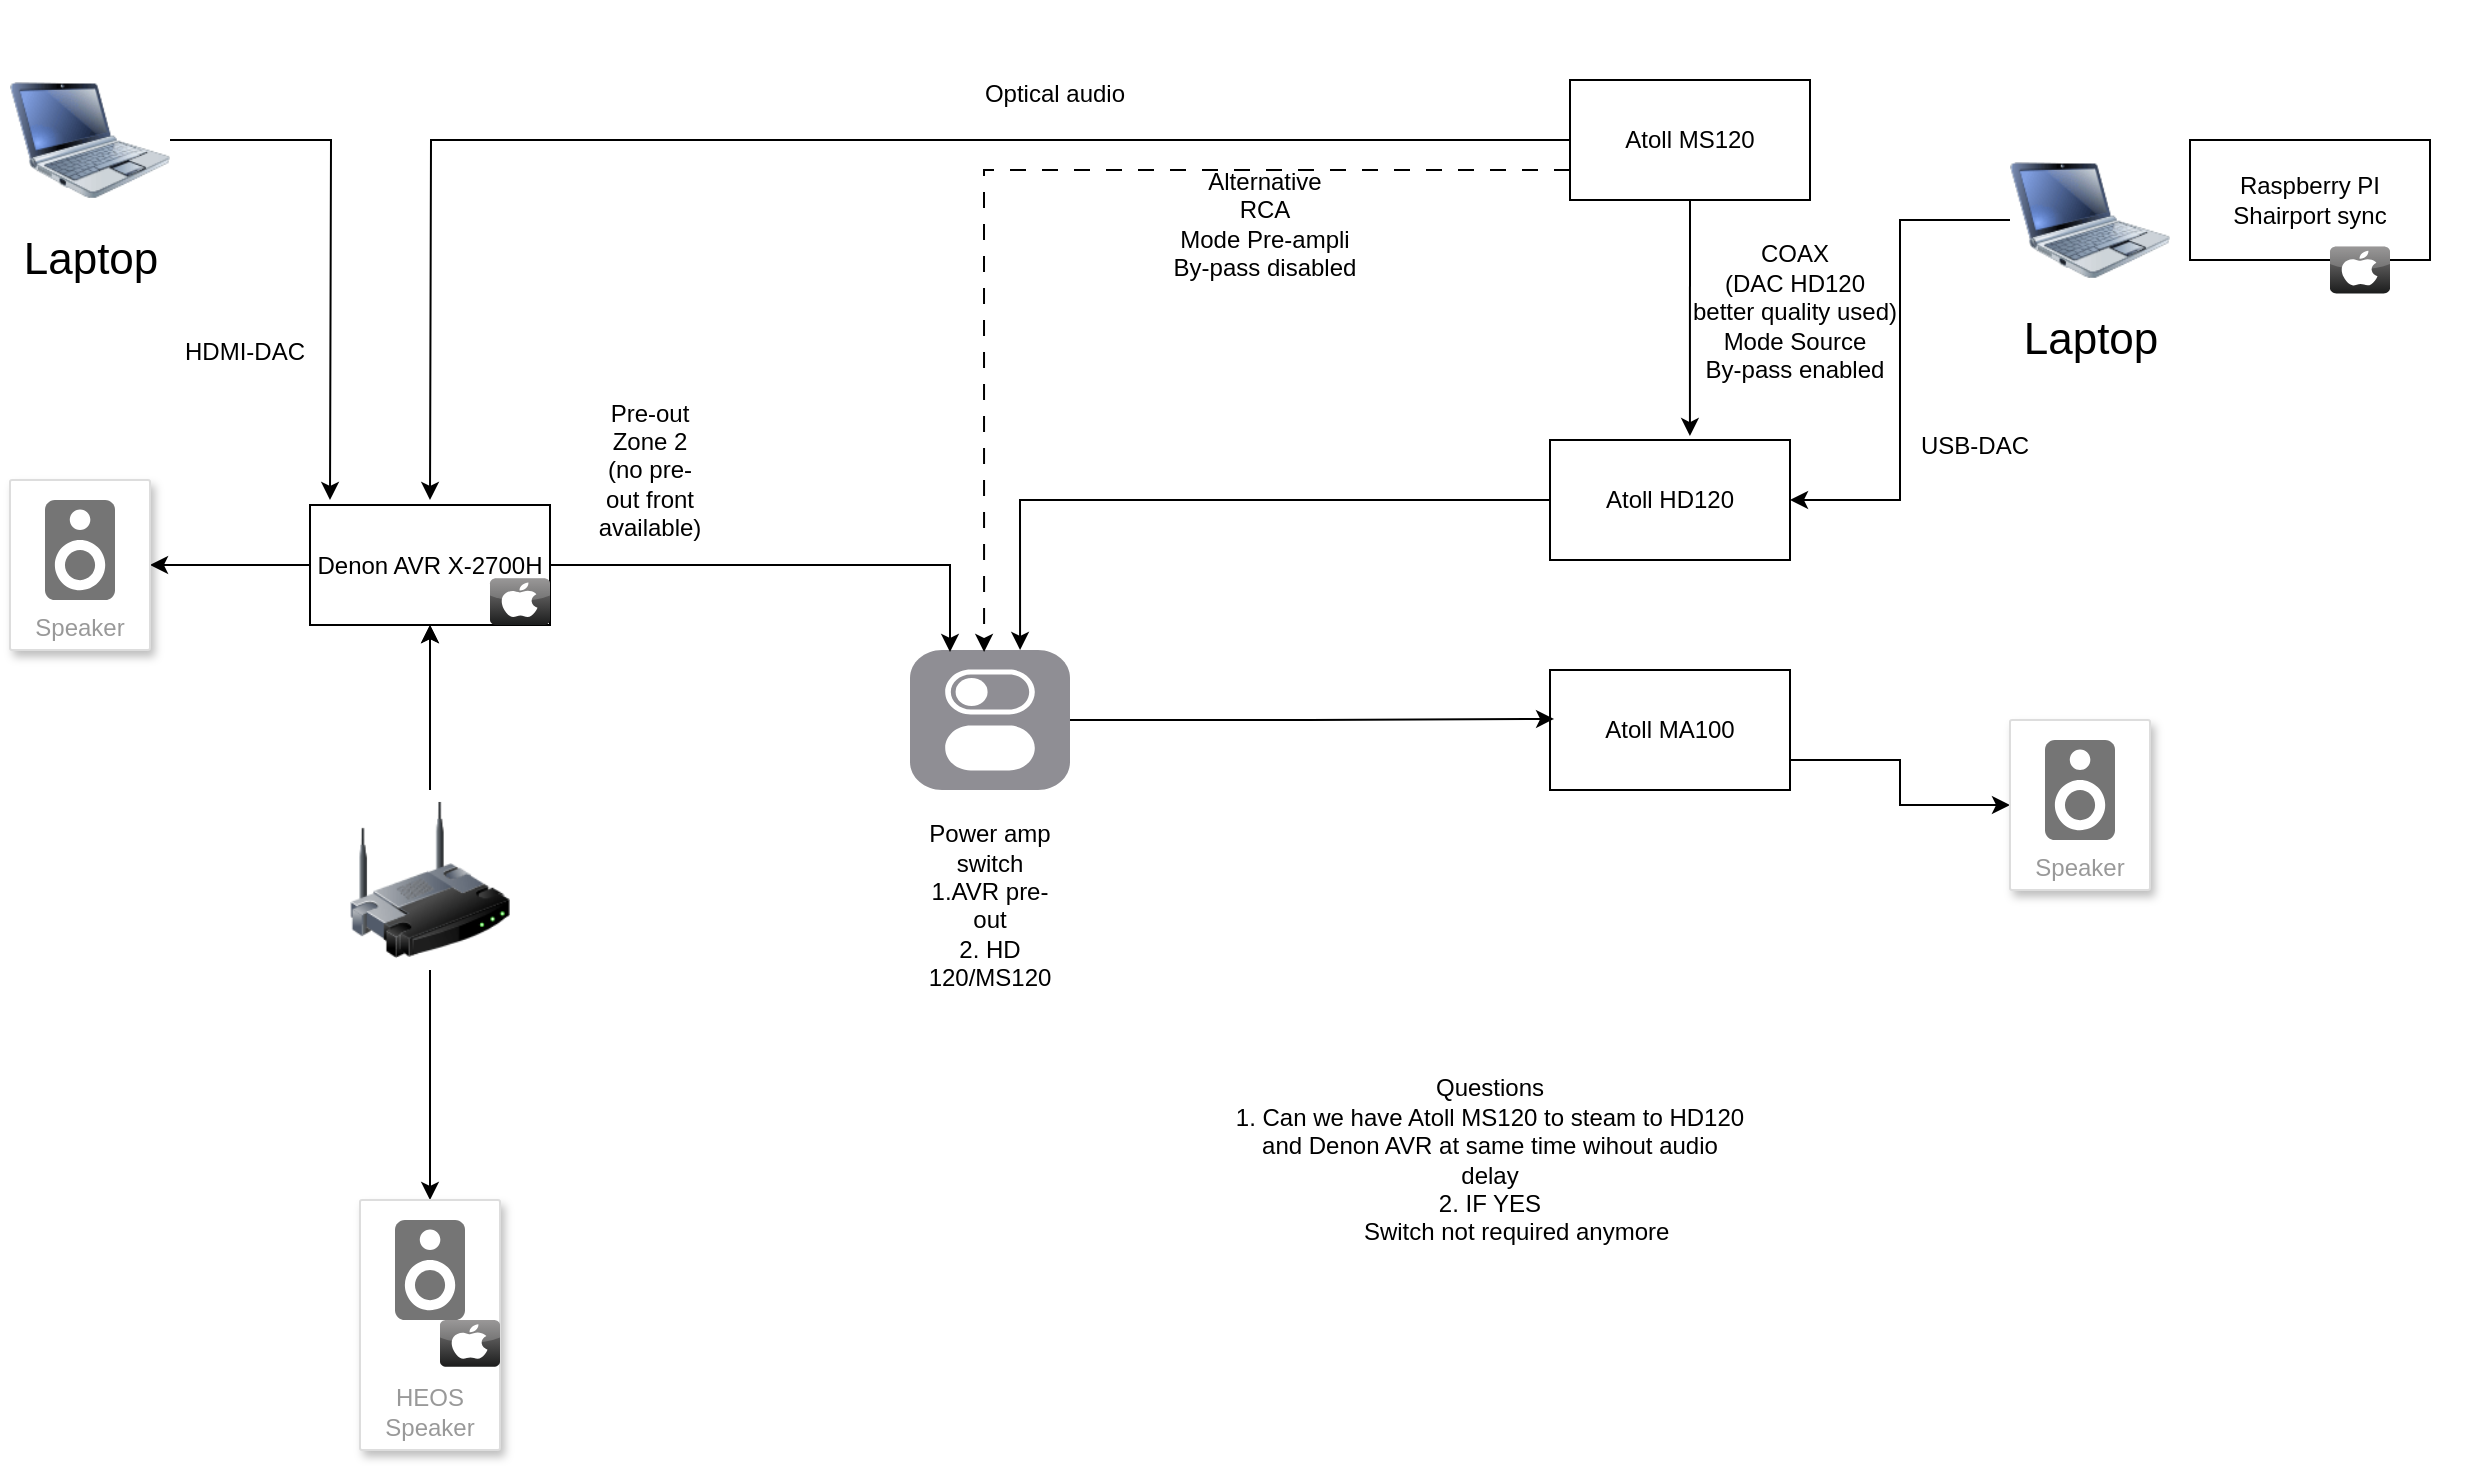 <mxfile version="24.2.1" type="github">
  <diagram name="Page-1" id="55a83fd1-7818-8e21-69c5-c3457e3827bb">
    <mxGraphModel dx="1364" dy="1645" grid="1" gridSize="10" guides="1" tooltips="1" connect="1" arrows="1" fold="1" page="1" pageScale="1" pageWidth="1100" pageHeight="850" background="none" math="0" shadow="0">
      <root>
        <mxCell id="0" />
        <mxCell id="1" parent="0" />
        <mxCell id="8pc91POuvLo0UFGLa7Yu-41" value="&lt;div&gt;Raspberry PI&lt;/div&gt;&lt;div&gt;Shairport sync&lt;br&gt;&lt;/div&gt;" style="rounded=0;whiteSpace=wrap;html=1;" vertex="1" parent="1">
          <mxGeometry x="1130" y="-120" width="120" height="60" as="geometry" />
        </mxCell>
        <mxCell id="8pc91POuvLo0UFGLa7Yu-25" style="edgeStyle=orthogonalEdgeStyle;rounded=0;orthogonalLoop=1;jettySize=auto;html=1;" edge="1" parent="1" source="69ecfefc5c41e42c-1" target="8pc91POuvLo0UFGLa7Yu-21">
          <mxGeometry relative="1" as="geometry" />
        </mxCell>
        <mxCell id="8pc91POuvLo0UFGLa7Yu-26" value="" style="edgeStyle=orthogonalEdgeStyle;rounded=0;orthogonalLoop=1;jettySize=auto;html=1;" edge="1" parent="1" source="69ecfefc5c41e42c-1" target="8pc91POuvLo0UFGLa7Yu-3">
          <mxGeometry relative="1" as="geometry" />
        </mxCell>
        <mxCell id="8pc91POuvLo0UFGLa7Yu-27" value="" style="edgeStyle=orthogonalEdgeStyle;rounded=0;orthogonalLoop=1;jettySize=auto;html=1;" edge="1" parent="1" source="69ecfefc5c41e42c-1" target="8pc91POuvLo0UFGLa7Yu-3">
          <mxGeometry relative="1" as="geometry" />
        </mxCell>
        <mxCell id="69ecfefc5c41e42c-1" value="" style="image;html=1;labelBackgroundColor=#ffffff;image=img/lib/clip_art/networking/Wireless_Router_128x128.png;rounded=1;shadow=0;comic=0;strokeWidth=2;fontSize=22" parent="1" vertex="1">
          <mxGeometry x="210" y="205" width="80" height="90" as="geometry" />
        </mxCell>
        <mxCell id="8pc91POuvLo0UFGLa7Yu-18" style="edgeStyle=orthogonalEdgeStyle;rounded=0;orthogonalLoop=1;jettySize=auto;html=1;entryX=1;entryY=0.5;entryDx=0;entryDy=0;" edge="1" parent="1" source="69ecfefc5c41e42c-9" target="8pc91POuvLo0UFGLa7Yu-5">
          <mxGeometry relative="1" as="geometry" />
        </mxCell>
        <mxCell id="69ecfefc5c41e42c-9" value="Laptop" style="image;html=1;labelBackgroundColor=#ffffff;image=img/lib/clip_art/computers/Netbook_128x128.png;rounded=1;shadow=0;comic=0;strokeColor=#000000;strokeWidth=2;fillColor=#FFFFFF;fontSize=22;fontColor=#000000;" parent="1" vertex="1">
          <mxGeometry x="1040" y="-120" width="80" height="80" as="geometry" />
        </mxCell>
        <mxCell id="8pc91POuvLo0UFGLa7Yu-8" style="edgeStyle=orthogonalEdgeStyle;rounded=0;orthogonalLoop=1;jettySize=auto;html=1;" edge="1" parent="1" source="8pc91POuvLo0UFGLa7Yu-3" target="8pc91POuvLo0UFGLa7Yu-6">
          <mxGeometry relative="1" as="geometry" />
        </mxCell>
        <mxCell id="8pc91POuvLo0UFGLa7Yu-3" value="Denon AVR X-2700H" style="rounded=0;whiteSpace=wrap;html=1;" vertex="1" parent="1">
          <mxGeometry x="190" y="62.5" width="120" height="60" as="geometry" />
        </mxCell>
        <mxCell id="8pc91POuvLo0UFGLa7Yu-11" style="edgeStyle=orthogonalEdgeStyle;rounded=0;orthogonalLoop=1;jettySize=auto;html=1;exitX=1;exitY=0.75;exitDx=0;exitDy=0;entryX=0;entryY=0.5;entryDx=0;entryDy=0;" edge="1" parent="1" source="8pc91POuvLo0UFGLa7Yu-4" target="8pc91POuvLo0UFGLa7Yu-9">
          <mxGeometry relative="1" as="geometry" />
        </mxCell>
        <mxCell id="8pc91POuvLo0UFGLa7Yu-4" value="Atoll MA100" style="rounded=0;whiteSpace=wrap;html=1;" vertex="1" parent="1">
          <mxGeometry x="810" y="145" width="120" height="60" as="geometry" />
        </mxCell>
        <mxCell id="8pc91POuvLo0UFGLa7Yu-5" value="Atoll HD120" style="rounded=0;whiteSpace=wrap;html=1;" vertex="1" parent="1">
          <mxGeometry x="810" y="30" width="120" height="60" as="geometry" />
        </mxCell>
        <mxCell id="8pc91POuvLo0UFGLa7Yu-6" value="Speaker" style="strokeColor=#dddddd;shadow=1;strokeWidth=1;rounded=1;absoluteArcSize=1;arcSize=2;labelPosition=center;verticalLabelPosition=middle;align=center;verticalAlign=bottom;spacingLeft=0;fontColor=#999999;fontSize=12;whiteSpace=wrap;spacingBottom=2;html=1;" vertex="1" parent="1">
          <mxGeometry x="40" y="50" width="70" height="85" as="geometry" />
        </mxCell>
        <mxCell id="8pc91POuvLo0UFGLa7Yu-7" value="" style="sketch=0;dashed=0;connectable=0;html=1;fillColor=#757575;strokeColor=none;shape=mxgraph.gcp2.speaker;part=1;" vertex="1" parent="8pc91POuvLo0UFGLa7Yu-6">
          <mxGeometry x="0.5" width="35" height="50" relative="1" as="geometry">
            <mxPoint x="-17.5" y="10" as="offset" />
          </mxGeometry>
        </mxCell>
        <mxCell id="8pc91POuvLo0UFGLa7Yu-9" value="Speaker" style="strokeColor=#dddddd;shadow=1;strokeWidth=1;rounded=1;absoluteArcSize=1;arcSize=2;labelPosition=center;verticalLabelPosition=middle;align=center;verticalAlign=bottom;spacingLeft=0;fontColor=#999999;fontSize=12;whiteSpace=wrap;spacingBottom=2;html=1;" vertex="1" parent="1">
          <mxGeometry x="1040" y="170" width="70" height="85" as="geometry" />
        </mxCell>
        <mxCell id="8pc91POuvLo0UFGLa7Yu-10" value="" style="sketch=0;dashed=0;connectable=0;html=1;fillColor=#757575;strokeColor=none;shape=mxgraph.gcp2.speaker;part=1;" vertex="1" parent="8pc91POuvLo0UFGLa7Yu-9">
          <mxGeometry x="0.5" width="35" height="50" relative="1" as="geometry">
            <mxPoint x="-17.5" y="10" as="offset" />
          </mxGeometry>
        </mxCell>
        <mxCell id="8pc91POuvLo0UFGLa7Yu-13" value="" style="html=1;strokeWidth=1;shadow=0;dashed=0;shape=mxgraph.ios7.misc.switch;fillColor=#8F8E94;strokeColor=none;buttonText=;strokeColor2=#222222;fontColor=#222222;fontSize=8;verticalLabelPosition=bottom;verticalAlign=top;align=center;sketch=0;" vertex="1" parent="1">
          <mxGeometry x="490" y="135" width="80" height="70" as="geometry" />
        </mxCell>
        <mxCell id="8pc91POuvLo0UFGLa7Yu-15" style="edgeStyle=orthogonalEdgeStyle;rounded=0;orthogonalLoop=1;jettySize=auto;html=1;entryX=0.688;entryY=0;entryDx=0;entryDy=0;entryPerimeter=0;" edge="1" parent="1" source="8pc91POuvLo0UFGLa7Yu-5" target="8pc91POuvLo0UFGLa7Yu-13">
          <mxGeometry relative="1" as="geometry" />
        </mxCell>
        <mxCell id="8pc91POuvLo0UFGLa7Yu-16" style="edgeStyle=orthogonalEdgeStyle;rounded=0;orthogonalLoop=1;jettySize=auto;html=1;entryX=0.017;entryY=0.408;entryDx=0;entryDy=0;entryPerimeter=0;" edge="1" parent="1" source="8pc91POuvLo0UFGLa7Yu-13" target="8pc91POuvLo0UFGLa7Yu-4">
          <mxGeometry relative="1" as="geometry" />
        </mxCell>
        <mxCell id="8pc91POuvLo0UFGLa7Yu-17" style="edgeStyle=orthogonalEdgeStyle;rounded=0;orthogonalLoop=1;jettySize=auto;html=1;exitX=1;exitY=0.5;exitDx=0;exitDy=0;entryX=0.25;entryY=0.014;entryDx=0;entryDy=0;entryPerimeter=0;" edge="1" parent="1" source="8pc91POuvLo0UFGLa7Yu-3" target="8pc91POuvLo0UFGLa7Yu-13">
          <mxGeometry relative="1" as="geometry" />
        </mxCell>
        <mxCell id="8pc91POuvLo0UFGLa7Yu-21" value="HEOS Speaker" style="strokeColor=#dddddd;shadow=1;strokeWidth=1;rounded=1;absoluteArcSize=1;arcSize=2;labelPosition=center;verticalLabelPosition=middle;align=center;verticalAlign=bottom;spacingLeft=0;fontColor=#999999;fontSize=12;whiteSpace=wrap;spacingBottom=2;html=1;" vertex="1" parent="1">
          <mxGeometry x="215" y="410" width="70" height="125" as="geometry" />
        </mxCell>
        <mxCell id="8pc91POuvLo0UFGLa7Yu-22" value="" style="sketch=0;dashed=0;connectable=0;html=1;fillColor=#757575;strokeColor=none;shape=mxgraph.gcp2.speaker;part=1;" vertex="1" parent="8pc91POuvLo0UFGLa7Yu-21">
          <mxGeometry x="0.5" width="35" height="50" relative="1" as="geometry">
            <mxPoint x="-17.5" y="10" as="offset" />
          </mxGeometry>
        </mxCell>
        <mxCell id="8pc91POuvLo0UFGLa7Yu-38" value="" style="dashed=0;outlineConnect=0;html=1;align=center;labelPosition=center;verticalLabelPosition=bottom;verticalAlign=top;shape=mxgraph.webicons.apple;fillColor=#807E7E;gradientColor=#1B1C1C" vertex="1" parent="8pc91POuvLo0UFGLa7Yu-21">
          <mxGeometry x="40" y="60" width="30" height="23.4" as="geometry" />
        </mxCell>
        <mxCell id="8pc91POuvLo0UFGLa7Yu-29" style="edgeStyle=orthogonalEdgeStyle;rounded=0;orthogonalLoop=1;jettySize=auto;html=1;exitX=0;exitY=0.5;exitDx=0;exitDy=0;" edge="1" parent="1" source="8pc91POuvLo0UFGLa7Yu-30">
          <mxGeometry relative="1" as="geometry">
            <mxPoint x="250" y="60" as="targetPoint" />
            <mxPoint x="250" y="-60" as="sourcePoint" />
          </mxGeometry>
        </mxCell>
        <mxCell id="8pc91POuvLo0UFGLa7Yu-30" value="Atoll MS120" style="rounded=0;whiteSpace=wrap;html=1;" vertex="1" parent="1">
          <mxGeometry x="820" y="-150" width="120" height="60" as="geometry" />
        </mxCell>
        <mxCell id="8pc91POuvLo0UFGLa7Yu-31" style="edgeStyle=orthogonalEdgeStyle;rounded=0;orthogonalLoop=1;jettySize=auto;html=1;exitX=0.5;exitY=1;exitDx=0;exitDy=0;entryX=0.583;entryY=-0.033;entryDx=0;entryDy=0;entryPerimeter=0;" edge="1" parent="1" source="8pc91POuvLo0UFGLa7Yu-30" target="8pc91POuvLo0UFGLa7Yu-5">
          <mxGeometry relative="1" as="geometry" />
        </mxCell>
        <mxCell id="8pc91POuvLo0UFGLa7Yu-37" value="" style="dashed=0;outlineConnect=0;html=1;align=center;labelPosition=center;verticalLabelPosition=bottom;verticalAlign=top;shape=mxgraph.webicons.apple;fillColor=#807E7E;gradientColor=#1B1C1C" vertex="1" parent="1">
          <mxGeometry x="280" y="99.1" width="30" height="23.4" as="geometry" />
        </mxCell>
        <mxCell id="8pc91POuvLo0UFGLa7Yu-39" value="" style="dashed=0;outlineConnect=0;html=1;align=center;labelPosition=center;verticalLabelPosition=bottom;verticalAlign=top;shape=mxgraph.webicons.apple;fillColor=#807E7E;gradientColor=#1B1C1C" vertex="1" parent="1">
          <mxGeometry x="1200" y="-66.7" width="30" height="23.4" as="geometry" />
        </mxCell>
        <mxCell id="8pc91POuvLo0UFGLa7Yu-40" value="" style="shape=image;html=1;verticalAlign=top;verticalLabelPosition=bottom;labelBackgroundColor=#ffffff;imageAspect=0;aspect=fixed;image=https://cdn1.iconfinder.com/data/icons/fruit-136/64/Fruit_iconfree_Filled_Outline_raspberry-healthy-organic-food-fruit_icon-128.png" vertex="1" parent="1">
          <mxGeometry x="1220" y="-80" width="50" height="50" as="geometry" />
        </mxCell>
        <mxCell id="8pc91POuvLo0UFGLa7Yu-43" value="Pre-out Zone 2 (no pre-out front available)" style="text;strokeColor=none;align=center;fillColor=none;html=1;verticalAlign=middle;whiteSpace=wrap;rounded=0;" vertex="1" parent="1">
          <mxGeometry x="330" y="30.0" width="60" height="30" as="geometry" />
        </mxCell>
        <mxCell id="8pc91POuvLo0UFGLa7Yu-44" value="&lt;div&gt;COAX&lt;/div&gt;&lt;div&gt;(DAC HD120 better quality used)&lt;/div&gt;&lt;div&gt;Mode Source&lt;/div&gt;&lt;div&gt;By-pass enabled&lt;br&gt;&lt;/div&gt;&lt;div&gt;&lt;br&gt;&lt;/div&gt;" style="text;strokeColor=none;align=center;fillColor=none;html=1;verticalAlign=middle;whiteSpace=wrap;rounded=0;" vertex="1" parent="1">
          <mxGeometry x="880" y="-40.0" width="105" height="26.7" as="geometry" />
        </mxCell>
        <mxCell id="8pc91POuvLo0UFGLa7Yu-48" value="&lt;div&gt;Alternative&lt;/div&gt;&lt;div&gt;RCA&lt;br&gt;&lt;/div&gt;&lt;div&gt;Mode Pre-ampli&lt;/div&gt;&lt;div&gt;By-pass disabled&lt;br&gt;&lt;/div&gt;" style="text;strokeColor=none;align=center;fillColor=none;html=1;verticalAlign=middle;whiteSpace=wrap;rounded=0;" vertex="1" parent="1">
          <mxGeometry x="615" y="-116.7" width="105" height="76.7" as="geometry" />
        </mxCell>
        <mxCell id="8pc91POuvLo0UFGLa7Yu-50" value="Optical audio" style="text;strokeColor=none;align=center;fillColor=none;html=1;verticalAlign=middle;whiteSpace=wrap;rounded=0;" vertex="1" parent="1">
          <mxGeometry x="510" y="-190" width="105" height="93.4" as="geometry" />
        </mxCell>
        <mxCell id="8pc91POuvLo0UFGLa7Yu-52" value="&lt;div&gt;Power amp switch&lt;/div&gt;&lt;div&gt;1.AVR pre-out&lt;/div&gt;&lt;div&gt;2. HD 120/MS120&lt;/div&gt;&lt;div&gt;&lt;br&gt;&lt;/div&gt;" style="text;strokeColor=none;align=center;fillColor=none;html=1;verticalAlign=middle;whiteSpace=wrap;rounded=0;" vertex="1" parent="1">
          <mxGeometry x="500" y="255" width="60" height="30" as="geometry" />
        </mxCell>
        <mxCell id="8pc91POuvLo0UFGLa7Yu-55" style="edgeStyle=orthogonalEdgeStyle;rounded=0;orthogonalLoop=1;jettySize=auto;html=1;exitX=0;exitY=0.75;exitDx=0;exitDy=0;entryX=0.463;entryY=0.014;entryDx=0;entryDy=0;entryPerimeter=0;dashed=1;dashPattern=8 8;" edge="1" parent="1" source="8pc91POuvLo0UFGLa7Yu-30" target="8pc91POuvLo0UFGLa7Yu-13">
          <mxGeometry relative="1" as="geometry">
            <mxPoint x="520" y="140" as="targetPoint" />
          </mxGeometry>
        </mxCell>
        <mxCell id="8pc91POuvLo0UFGLa7Yu-56" value="" style="shape=image;html=1;verticalAlign=top;verticalLabelPosition=bottom;labelBackgroundColor=#ffffff;imageAspect=0;aspect=fixed;image=https://cdn4.iconfinder.com/data/icons/social-media-and-logos-11/32/Logo_Spotify-128.png" vertex="1" parent="1">
          <mxGeometry x="310" y="99.1" width="30" height="30" as="geometry" />
        </mxCell>
        <mxCell id="8pc91POuvLo0UFGLa7Yu-57" value="" style="shape=image;html=1;verticalAlign=top;verticalLabelPosition=bottom;labelBackgroundColor=#ffffff;imageAspect=0;aspect=fixed;image=https://cdn4.iconfinder.com/data/icons/social-media-and-logos-11/32/Logo_Spotify-128.png" vertex="1" parent="1">
          <mxGeometry x="917.5" y="-120" width="30" height="30" as="geometry" />
        </mxCell>
        <mxCell id="8pc91POuvLo0UFGLa7Yu-58" value="&lt;div&gt;Questions&lt;/div&gt;&lt;div&gt;1. Can we have Atoll MS120 to steam to HD120 and Denon AVR at same time wihout audio delay&lt;/div&gt;&lt;div&gt;2. IF YES&lt;/div&gt;&lt;div&gt;&lt;span style=&quot;white-space: pre;&quot;&gt;&#x9;&lt;/span&gt;Switch not required anymore &lt;br&gt;&lt;/div&gt;" style="text;strokeColor=none;align=center;fillColor=none;html=1;verticalAlign=middle;whiteSpace=wrap;rounded=0;" vertex="1" parent="1">
          <mxGeometry x="650" y="330" width="260" height="120" as="geometry" />
        </mxCell>
        <mxCell id="8pc91POuvLo0UFGLa7Yu-59" value="USB-DAC" style="text;strokeColor=none;align=center;fillColor=none;html=1;verticalAlign=middle;whiteSpace=wrap;rounded=0;" vertex="1" parent="1">
          <mxGeometry x="970" y="20" width="105" height="26.7" as="geometry" />
        </mxCell>
        <mxCell id="8pc91POuvLo0UFGLa7Yu-62" style="edgeStyle=orthogonalEdgeStyle;rounded=0;orthogonalLoop=1;jettySize=auto;html=1;" edge="1" parent="1" source="8pc91POuvLo0UFGLa7Yu-61">
          <mxGeometry relative="1" as="geometry">
            <mxPoint x="200" y="60" as="targetPoint" />
          </mxGeometry>
        </mxCell>
        <mxCell id="8pc91POuvLo0UFGLa7Yu-61" value="Laptop" style="image;html=1;labelBackgroundColor=#ffffff;image=img/lib/clip_art/computers/Netbook_128x128.png;rounded=1;shadow=0;comic=0;strokeColor=#000000;strokeWidth=2;fillColor=#FFFFFF;fontSize=22;fontColor=#000000;" vertex="1" parent="1">
          <mxGeometry x="40" y="-160" width="80" height="80" as="geometry" />
        </mxCell>
        <mxCell id="8pc91POuvLo0UFGLa7Yu-63" value="HDMI-DAC" style="text;strokeColor=none;align=center;fillColor=none;html=1;verticalAlign=middle;whiteSpace=wrap;rounded=0;" vertex="1" parent="1">
          <mxGeometry x="105" y="-27.0" width="105" height="26.7" as="geometry" />
        </mxCell>
      </root>
    </mxGraphModel>
  </diagram>
</mxfile>
